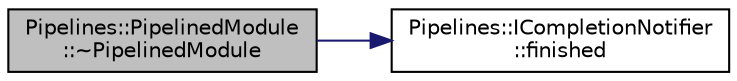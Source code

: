 digraph "Pipelines::PipelinedModule::~PipelinedModule"
{
 // INTERACTIVE_SVG=YES
  edge [fontname="Helvetica",fontsize="10",labelfontname="Helvetica",labelfontsize="10"];
  node [fontname="Helvetica",fontsize="10",shape=record];
  rankdir="LR";
  Node1 [label="Pipelines::PipelinedModule\l::~PipelinedModule",height=0.2,width=0.4,color="black", fillcolor="grey75", style="filled", fontcolor="black"];
  Node1 -> Node2 [color="midnightblue",fontsize="10",style="solid",fontname="Helvetica"];
  Node2 [label="Pipelines::ICompletionNotifier\l::finished",height=0.2,width=0.4,color="black", fillcolor="white", style="filled",URL="$struct_pipelines_1_1_i_completion_notifier.html#a478d1f5899ec4f48b6880567d16e8105"];
}
